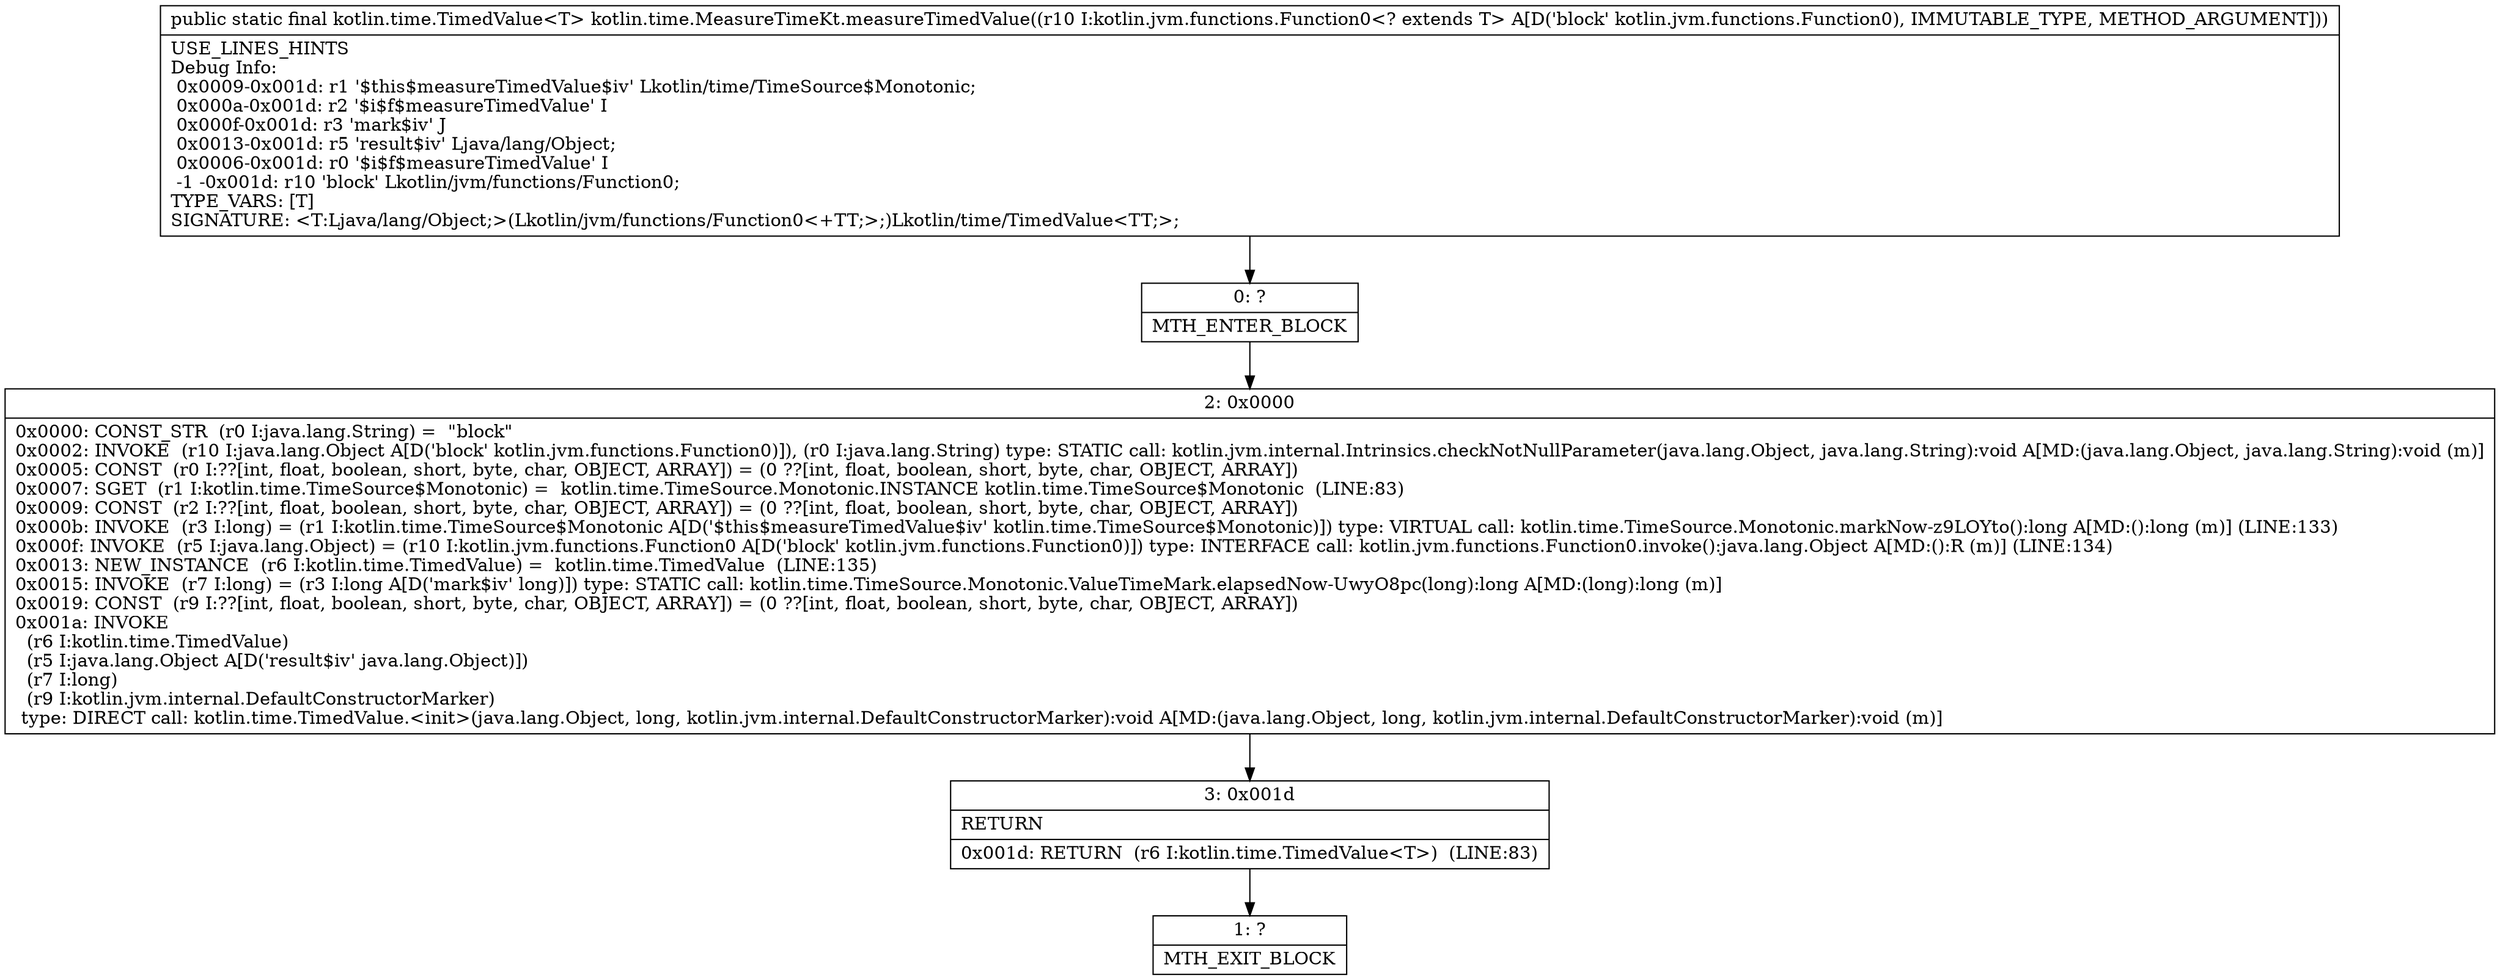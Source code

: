 digraph "CFG forkotlin.time.MeasureTimeKt.measureTimedValue(Lkotlin\/jvm\/functions\/Function0;)Lkotlin\/time\/TimedValue;" {
Node_0 [shape=record,label="{0\:\ ?|MTH_ENTER_BLOCK\l}"];
Node_2 [shape=record,label="{2\:\ 0x0000|0x0000: CONST_STR  (r0 I:java.lang.String) =  \"block\" \l0x0002: INVOKE  (r10 I:java.lang.Object A[D('block' kotlin.jvm.functions.Function0)]), (r0 I:java.lang.String) type: STATIC call: kotlin.jvm.internal.Intrinsics.checkNotNullParameter(java.lang.Object, java.lang.String):void A[MD:(java.lang.Object, java.lang.String):void (m)]\l0x0005: CONST  (r0 I:??[int, float, boolean, short, byte, char, OBJECT, ARRAY]) = (0 ??[int, float, boolean, short, byte, char, OBJECT, ARRAY]) \l0x0007: SGET  (r1 I:kotlin.time.TimeSource$Monotonic) =  kotlin.time.TimeSource.Monotonic.INSTANCE kotlin.time.TimeSource$Monotonic  (LINE:83)\l0x0009: CONST  (r2 I:??[int, float, boolean, short, byte, char, OBJECT, ARRAY]) = (0 ??[int, float, boolean, short, byte, char, OBJECT, ARRAY]) \l0x000b: INVOKE  (r3 I:long) = (r1 I:kotlin.time.TimeSource$Monotonic A[D('$this$measureTimedValue$iv' kotlin.time.TimeSource$Monotonic)]) type: VIRTUAL call: kotlin.time.TimeSource.Monotonic.markNow\-z9LOYto():long A[MD:():long (m)] (LINE:133)\l0x000f: INVOKE  (r5 I:java.lang.Object) = (r10 I:kotlin.jvm.functions.Function0 A[D('block' kotlin.jvm.functions.Function0)]) type: INTERFACE call: kotlin.jvm.functions.Function0.invoke():java.lang.Object A[MD:():R (m)] (LINE:134)\l0x0013: NEW_INSTANCE  (r6 I:kotlin.time.TimedValue) =  kotlin.time.TimedValue  (LINE:135)\l0x0015: INVOKE  (r7 I:long) = (r3 I:long A[D('mark$iv' long)]) type: STATIC call: kotlin.time.TimeSource.Monotonic.ValueTimeMark.elapsedNow\-UwyO8pc(long):long A[MD:(long):long (m)]\l0x0019: CONST  (r9 I:??[int, float, boolean, short, byte, char, OBJECT, ARRAY]) = (0 ??[int, float, boolean, short, byte, char, OBJECT, ARRAY]) \l0x001a: INVOKE  \l  (r6 I:kotlin.time.TimedValue)\l  (r5 I:java.lang.Object A[D('result$iv' java.lang.Object)])\l  (r7 I:long)\l  (r9 I:kotlin.jvm.internal.DefaultConstructorMarker)\l type: DIRECT call: kotlin.time.TimedValue.\<init\>(java.lang.Object, long, kotlin.jvm.internal.DefaultConstructorMarker):void A[MD:(java.lang.Object, long, kotlin.jvm.internal.DefaultConstructorMarker):void (m)]\l}"];
Node_3 [shape=record,label="{3\:\ 0x001d|RETURN\l|0x001d: RETURN  (r6 I:kotlin.time.TimedValue\<T\>)  (LINE:83)\l}"];
Node_1 [shape=record,label="{1\:\ ?|MTH_EXIT_BLOCK\l}"];
MethodNode[shape=record,label="{public static final kotlin.time.TimedValue\<T\> kotlin.time.MeasureTimeKt.measureTimedValue((r10 I:kotlin.jvm.functions.Function0\<? extends T\> A[D('block' kotlin.jvm.functions.Function0), IMMUTABLE_TYPE, METHOD_ARGUMENT]))  | USE_LINES_HINTS\lDebug Info:\l  0x0009\-0x001d: r1 '$this$measureTimedValue$iv' Lkotlin\/time\/TimeSource$Monotonic;\l  0x000a\-0x001d: r2 '$i$f$measureTimedValue' I\l  0x000f\-0x001d: r3 'mark$iv' J\l  0x0013\-0x001d: r5 'result$iv' Ljava\/lang\/Object;\l  0x0006\-0x001d: r0 '$i$f$measureTimedValue' I\l  \-1 \-0x001d: r10 'block' Lkotlin\/jvm\/functions\/Function0;\lTYPE_VARS: [T]\lSIGNATURE: \<T:Ljava\/lang\/Object;\>(Lkotlin\/jvm\/functions\/Function0\<+TT;\>;)Lkotlin\/time\/TimedValue\<TT;\>;\l}"];
MethodNode -> Node_0;Node_0 -> Node_2;
Node_2 -> Node_3;
Node_3 -> Node_1;
}

